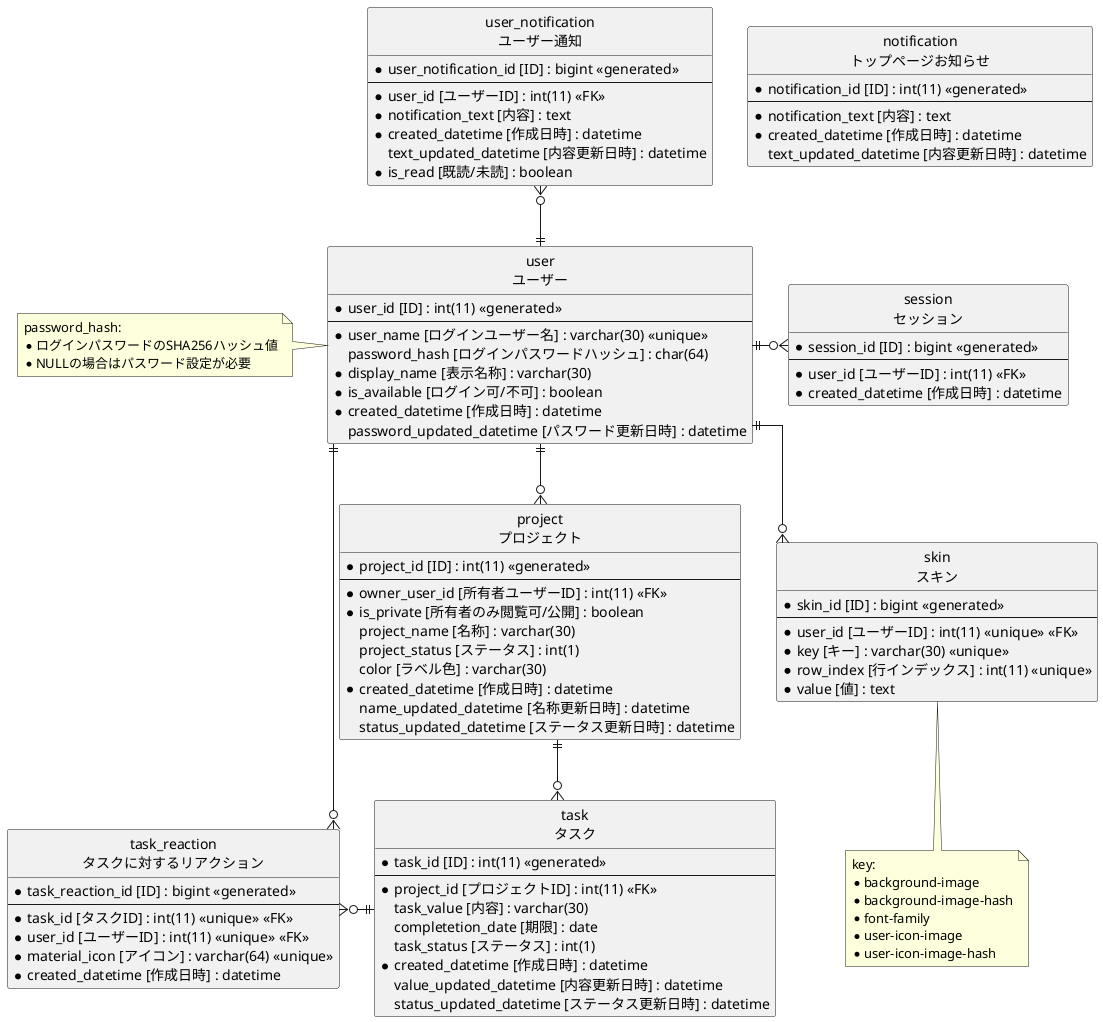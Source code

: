 @startuml
hide circle
skinparam linetype ortho

entity user as "user\nユーザー" {
  * user_id [ID] : int(11) <<generated>>
  --
  * user_name [ログインユーザー名] : varchar(30) <<unique>>
  password_hash [ログインパスワードハッシュ] : char(64)
  * display_name [表示名称] : varchar(30)
  * is_available [ログイン可/不可] : boolean
  * created_datetime [作成日時] : datetime
  password_updated_datetime [パスワード更新日時] : datetime
}
note left
  password_hash:
  * ログインパスワードのSHA256ハッシュ値
  * NULLの場合はパスワード設定が必要
end note

entity project as "project\nプロジェクト" {
  * project_id [ID] : int(11) <<generated>>
  --
  * owner_user_id [所有者ユーザーID] : int(11) <<FK>>
  * is_private [所有者のみ閲覧可/公開] : boolean
  project_name [名称] : varchar(30)
  project_status [ステータス] : int(1)
  color [ラベル色] : varchar(30)
  * created_datetime [作成日時] : datetime
  name_updated_datetime [名称更新日時] : datetime
  status_updated_datetime [ステータス更新日時] : datetime
}

entity task as "task\nタスク" {
  * task_id [ID] : int(11) <<generated>>
  --
  * project_id [プロジェクトID] : int(11) <<FK>>
  task_value [内容] : varchar(30)
  completetion_date [期限] : date
  task_status [ステータス] : int(1)
  * created_datetime [作成日時] : datetime
  value_updated_datetime [内容更新日時] : datetime
  status_updated_datetime [ステータス更新日時] : datetime
}

entity skin as "skin\nスキン" {
  * skin_id [ID] : bigint <<generated>>
  --
  * user_id [ユーザーID] : int(11) <<unique>> <<FK>>
  * key [キー] : varchar(30) <<unique>>
  * row_index [行インデックス] : int(11) <<unique>>
  * value [値] : text
}
note bottom
  key:
  * background-image
  * background-image-hash
  * font-family
  * user-icon-image
  * user-icon-image-hash
end note

entity session as "session\nセッション" {
  * session_id [ID] : bigint <<generated>>
  --
  * user_id [ユーザーID] : int(11) <<FK>>
  * created_datetime [作成日時] : datetime
}

entity notification as "notification\nトップページお知らせ" {
  * notification_id [ID] : int(11) <<generated>>
  --
  * notification_text [内容] : text
  * created_datetime [作成日時] : datetime
  text_updated_datetime [内容更新日時] : datetime
}

entity user_notification as "user_notification\nユーザー通知" {
  * user_notification_id [ID] : bigint <<generated>>
  --
  * user_id [ユーザーID] : int(11) <<FK>>
  * notification_text [内容] : text
  * created_datetime [作成日時] : datetime
  text_updated_datetime [内容更新日時] : datetime
  * is_read [既読/未読] : boolean
}

entity task_reaction as "task_reaction\nタスクに対するリアクション" {
  * task_reaction_id [ID] : bigint <<generated>>
  --
  * task_id [タスクID] : int(11) <<unique>> <<FK>>
  * user_id [ユーザーID] : int(11) <<unique>> <<FK>>
  * material_icon [アイコン] : varchar(64) <<unique>>
  * created_datetime [作成日時] : datetime
}

user ||-u-o{ user_notification
user ||-r-o{ session
user ||-d-o{ project
user ||-d-o{ skin
project ||-d-o{ task
user ||-d-o{ task_reaction
task ||-l-o{ task_reaction
@enduml
